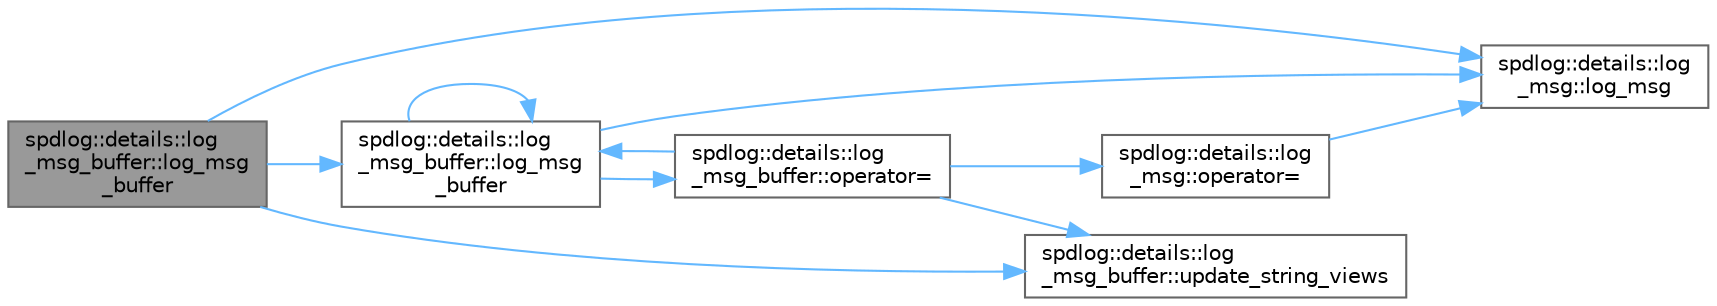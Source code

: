 digraph "spdlog::details::log_msg_buffer::log_msg_buffer"
{
 // LATEX_PDF_SIZE
  bgcolor="transparent";
  edge [fontname=Helvetica,fontsize=10,labelfontname=Helvetica,labelfontsize=10];
  node [fontname=Helvetica,fontsize=10,shape=box,height=0.2,width=0.4];
  rankdir="LR";
  Node1 [id="Node000001",label="spdlog::details::log\l_msg_buffer::log_msg\l_buffer",height=0.2,width=0.4,color="gray40", fillcolor="grey60", style="filled", fontcolor="black",tooltip=" "];
  Node1 -> Node2 [id="edge11_Node000001_Node000002",color="steelblue1",style="solid",tooltip=" "];
  Node2 [id="Node000002",label="spdlog::details::log\l_msg::log_msg",height=0.2,width=0.4,color="grey40", fillcolor="white", style="filled",URL="$structspdlog_1_1details_1_1log__msg.html#af1ec7119f1b0ce74732795837bc24300",tooltip=" "];
  Node1 -> Node3 [id="edge12_Node000001_Node000003",color="steelblue1",style="solid",tooltip=" "];
  Node3 [id="Node000003",label="spdlog::details::log\l_msg_buffer::log_msg\l_buffer",height=0.2,width=0.4,color="grey40", fillcolor="white", style="filled",URL="$classspdlog_1_1details_1_1log__msg__buffer.html#add63f59b45e3ef51fecc17ae4dafa358",tooltip=" "];
  Node3 -> Node2 [id="edge13_Node000003_Node000002",color="steelblue1",style="solid",tooltip=" "];
  Node3 -> Node3 [id="edge14_Node000003_Node000003",color="steelblue1",style="solid",tooltip=" "];
  Node3 -> Node4 [id="edge15_Node000003_Node000004",color="steelblue1",style="solid",tooltip=" "];
  Node4 [id="Node000004",label="spdlog::details::log\l_msg_buffer::operator=",height=0.2,width=0.4,color="grey40", fillcolor="white", style="filled",URL="$classspdlog_1_1details_1_1log__msg__buffer.html#a37ce73906d0ff8d28fc88e0c99bd8a83",tooltip=" "];
  Node4 -> Node3 [id="edge16_Node000004_Node000003",color="steelblue1",style="solid",tooltip=" "];
  Node4 -> Node5 [id="edge17_Node000004_Node000005",color="steelblue1",style="solid",tooltip=" "];
  Node5 [id="Node000005",label="spdlog::details::log\l_msg::operator=",height=0.2,width=0.4,color="grey40", fillcolor="white", style="filled",URL="$structspdlog_1_1details_1_1log__msg.html#a02fb28b2082b1627699c52e68874cce2",tooltip=" "];
  Node5 -> Node2 [id="edge18_Node000005_Node000002",color="steelblue1",style="solid",tooltip=" "];
  Node4 -> Node6 [id="edge19_Node000004_Node000006",color="steelblue1",style="solid",tooltip=" "];
  Node6 [id="Node000006",label="spdlog::details::log\l_msg_buffer::update_string_views",height=0.2,width=0.4,color="grey40", fillcolor="white", style="filled",URL="$classspdlog_1_1details_1_1log__msg__buffer.html#ab3b0df56c660e971d4ee8662be62f0bf",tooltip=" "];
  Node1 -> Node6 [id="edge20_Node000001_Node000006",color="steelblue1",style="solid",tooltip=" "];
}
